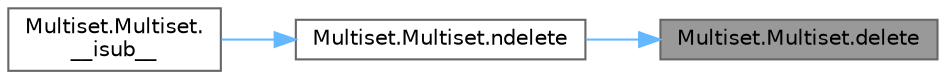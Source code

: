digraph "Multiset.Multiset.delete"
{
 // LATEX_PDF_SIZE
  bgcolor="transparent";
  edge [fontname=Helvetica,fontsize=10,labelfontname=Helvetica,labelfontsize=10];
  node [fontname=Helvetica,fontsize=10,shape=box,height=0.2,width=0.4];
  rankdir="RL";
  Node1 [id="Node000001",label="Multiset.Multiset.delete",height=0.2,width=0.4,color="gray40", fillcolor="grey60", style="filled", fontcolor="black",tooltip=" "];
  Node1 -> Node2 [id="edge1_Node000001_Node000002",dir="back",color="steelblue1",style="solid",tooltip=" "];
  Node2 [id="Node000002",label="Multiset.Multiset.ndelete",height=0.2,width=0.4,color="grey40", fillcolor="white", style="filled",URL="$classMultiset_1_1Multiset.html#adb9318f39a4f8f691ea4bcc9d33cf041",tooltip=" "];
  Node2 -> Node3 [id="edge2_Node000002_Node000003",dir="back",color="steelblue1",style="solid",tooltip=" "];
  Node3 [id="Node000003",label="Multiset.Multiset.\l__isub__",height=0.2,width=0.4,color="grey40", fillcolor="white", style="filled",URL="$classMultiset_1_1Multiset.html#a32d19fe1dab49be2668b245334e817d1",tooltip=" "];
}
